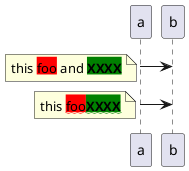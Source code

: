 {
  "sha1": "ecb0ductx1h9xzrs30aalk0ct34bx0n",
  "insertion": {
    "when": "2024-06-01T09:03:04.221Z",
    "user": "plantuml@gmail.com"
  }
}
@startuml
a -> b
note left : this <back:red>foo</back> and <b><back:green>XXXX</back></b>
a -> b
note left : this <w><back:red>foo</back><b><back:green>XXXX</back></b></w>
@enduml
